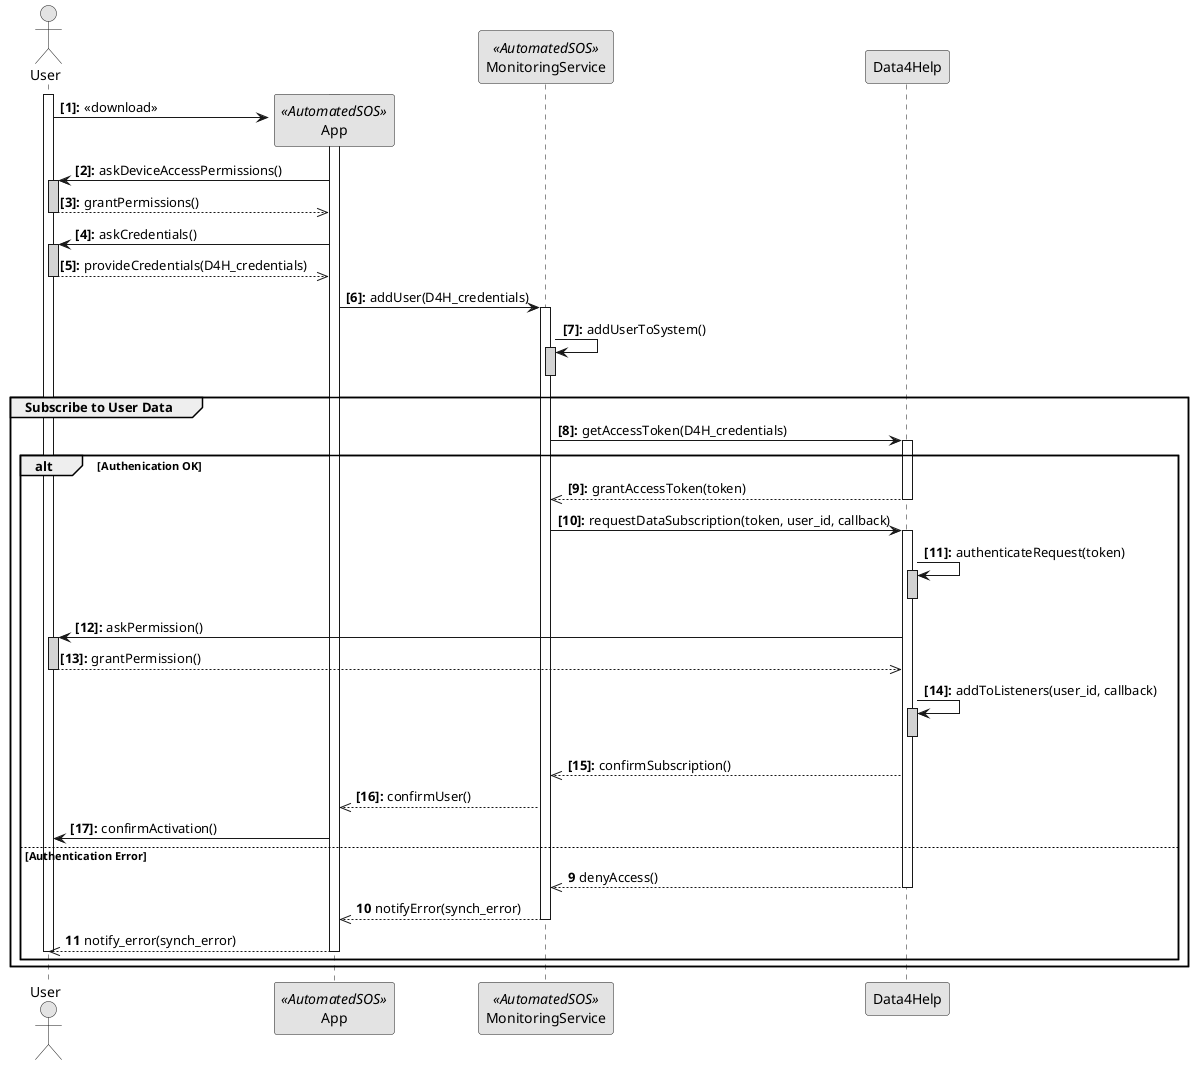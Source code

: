 @startuml

autonumber "<b>[0]:</b>"
skinparam monochrome  true

actor User
participant App<<AutomatedSOS>>
participant MonitoringService<<AutomatedSOS>>
participant Data4Help
activate User

create App
activate App
User -> App : <<download>>

App -> User : askDeviceAccessPermissions()
activate User #lightgrey
User -->> App : grantPermissions()
deactivate User

App -> User : askCredentials()
activate User #lightgrey
User -->> App : provideCredentials(D4H_credentials)
deactivate User 


App -> MonitoringService : addUser(D4H_credentials)
activate MonitoringService
MonitoringService -> MonitoringService: addUserToSystem()
activate MonitoringService  #lightgrey
deactivate MonitoringService


group Subscribe to User Data 
	MonitoringService -> Data4Help : getAccessToken(D4H_credentials)
	activate Data4Help
	
alt Authenication OK	
	Data4Help -->> MonitoringService : grantAccessToken(token)
	deactivate Data4Help
	MonitoringService -> Data4Help : requestDataSubscription(token, user_id, callback)
	activate Data4Help
	Data4Help -> Data4Help : authenticateRequest(token)
	activate Data4Help #lightgrey
	deactivate Data4Help 
	Data4Help -> User : askPermission()
	activate User #lightgrey
	User -->> Data4Help : grantPermission()
	deactivate User
	Data4Help -> Data4Help : addToListeners(user_id, callback)
	activate Data4Help #lightgrey 
	deactivate Data4Help
	Data4Help -->> MonitoringService : confirmSubscription()
	
	MonitoringService -->> App : confirmUser()
	
	App -> User : confirmActivation()
	
else Authentication Error
	autonumber 9
	Data4Help -->> MonitoringService : denyAccess()
	deactivate Data4Help

	MonitoringService -->> App : notifyError(synch_error)
	deactivate MonitoringService
	
	App -->> User : notify_error(synch_error)
	deactivate App
	deactivate User
end
end

deactivate App
deactivate User
@enduml